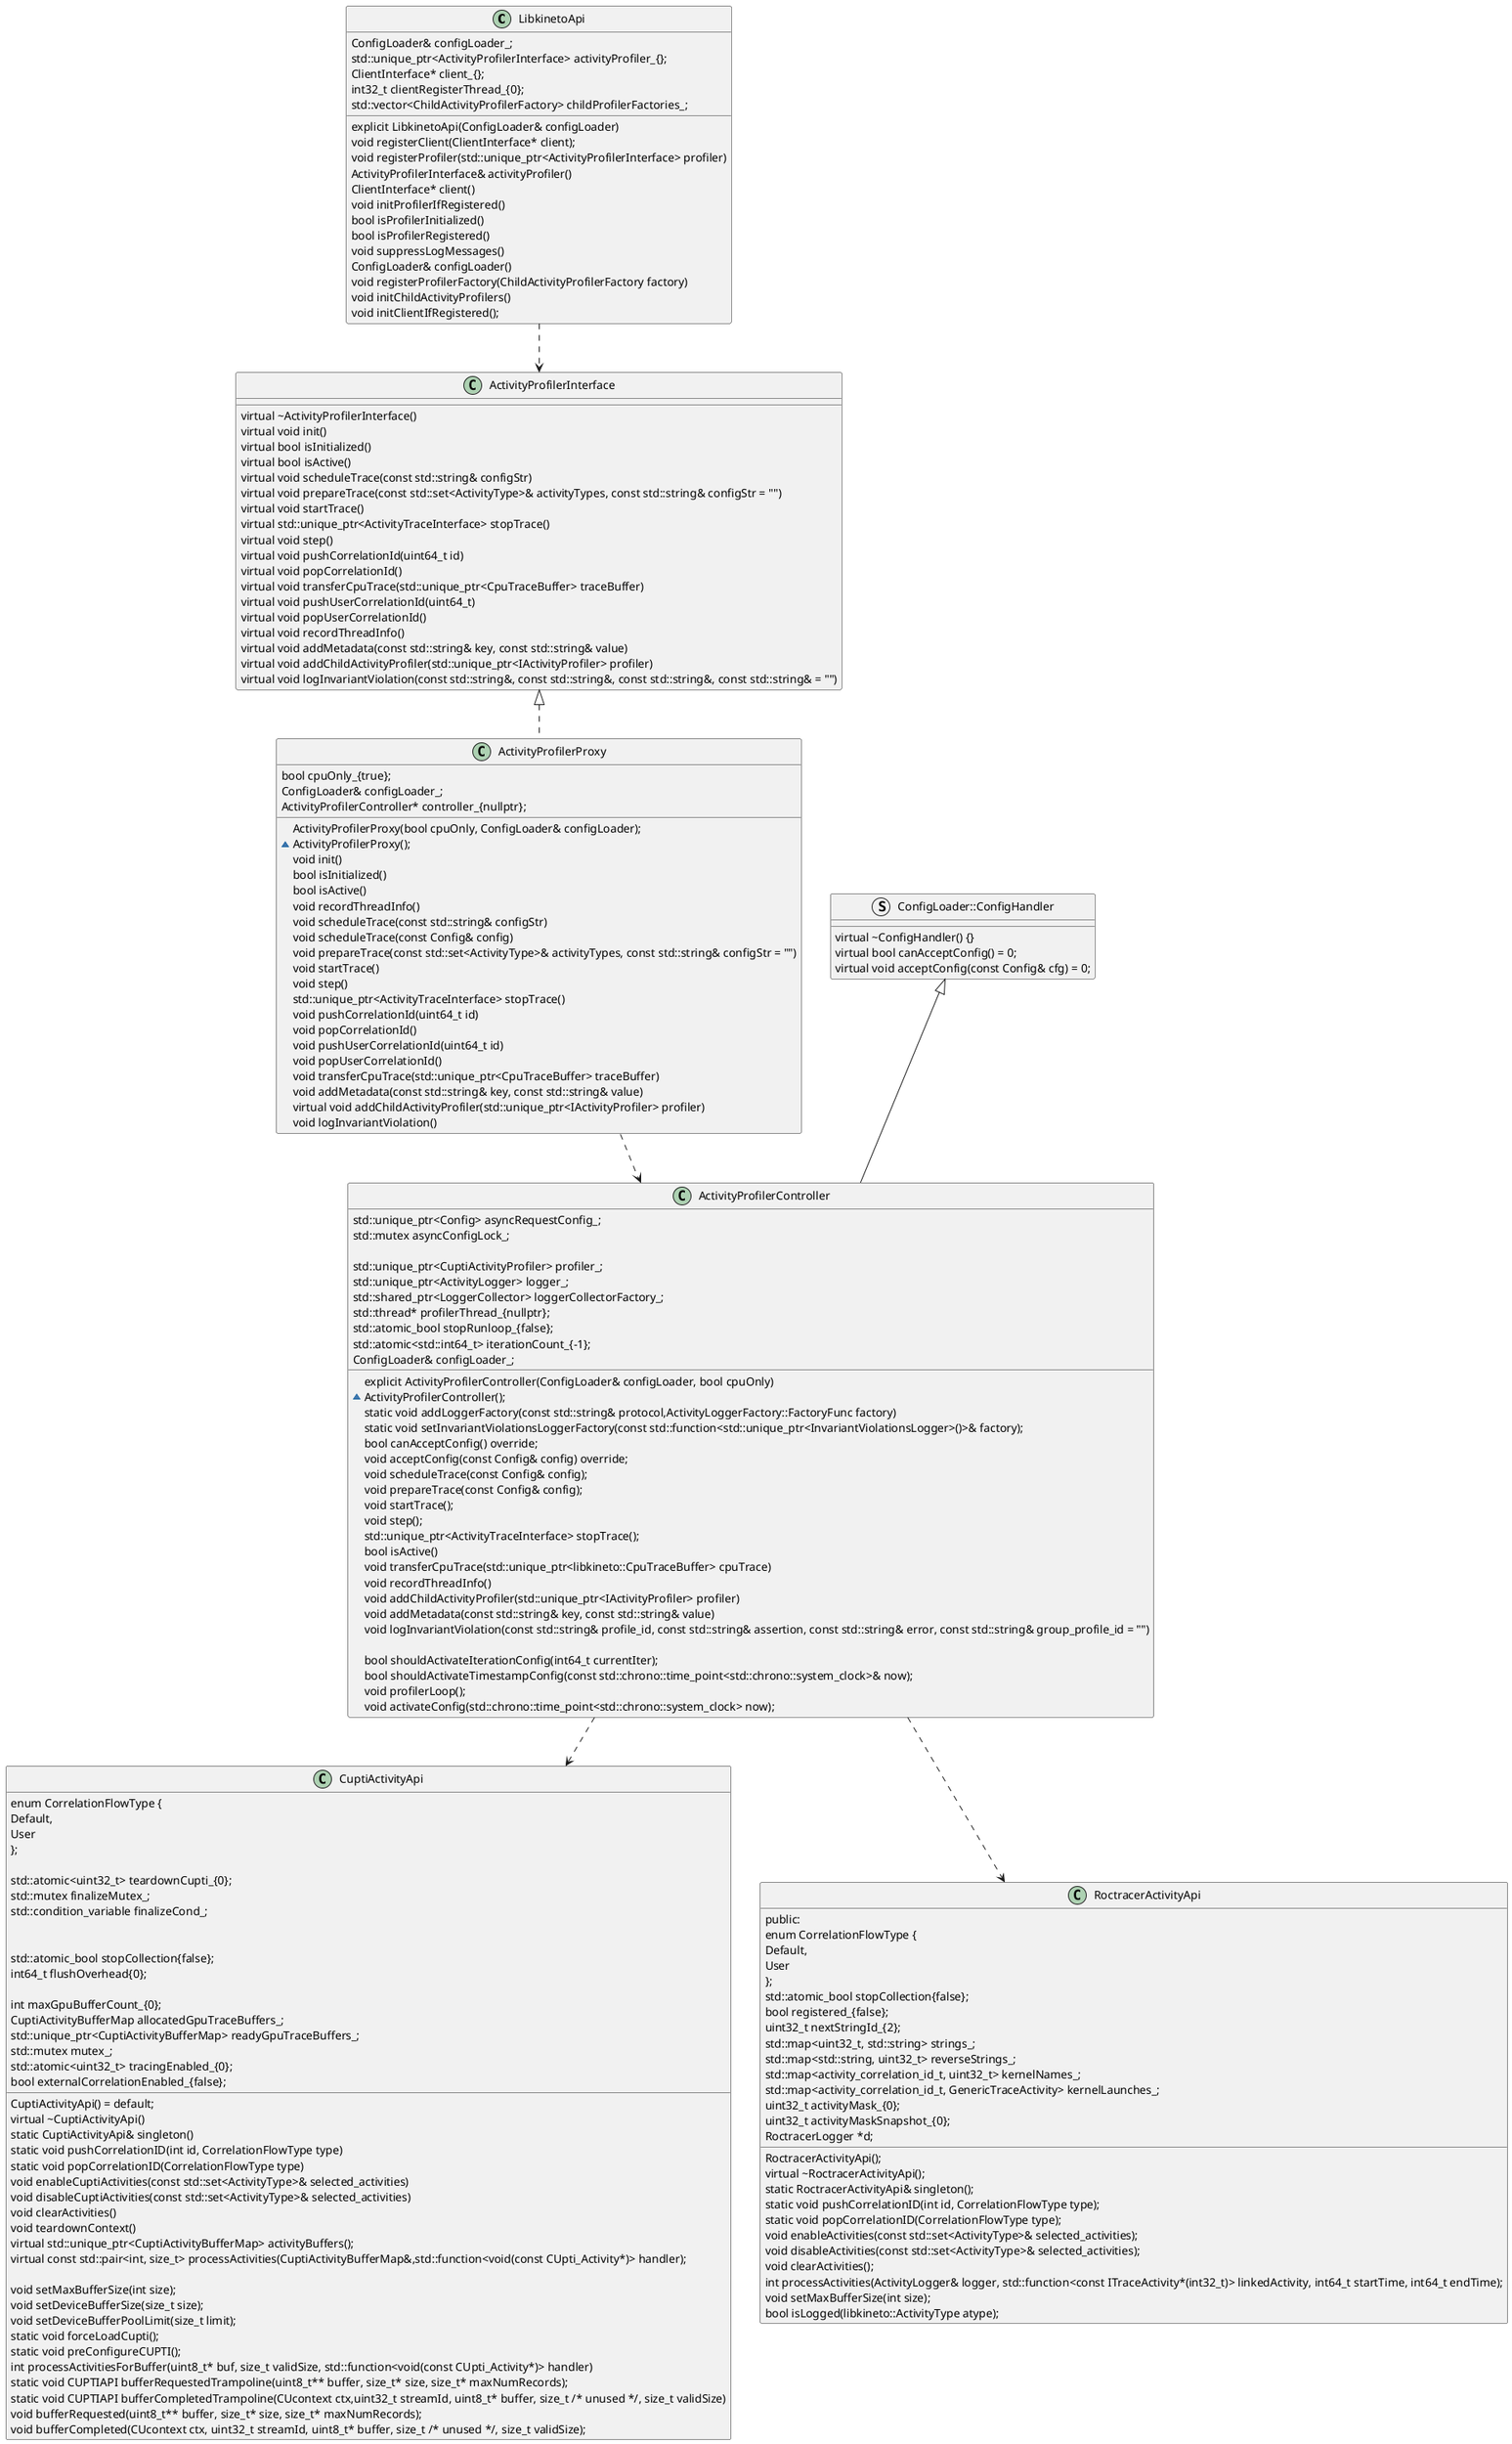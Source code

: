 @startuml
'https://plantuml.com/class-diagram

class LibkinetoApi {
    explicit LibkinetoApi(ConfigLoader& configLoader)
    void registerClient(ClientInterface* client);
    void registerProfiler(std::unique_ptr<ActivityProfilerInterface> profiler)
    ActivityProfilerInterface& activityProfiler()
    ClientInterface* client()
    void initProfilerIfRegistered()
    bool isProfilerInitialized()
    bool isProfilerRegistered()
    void suppressLogMessages()
    ConfigLoader& configLoader()
    void registerProfilerFactory(ChildActivityProfilerFactory factory)
    void initChildActivityProfilers()
    void initClientIfRegistered();

    ConfigLoader& configLoader_;
    std::unique_ptr<ActivityProfilerInterface> activityProfiler_{};
    ClientInterface* client_{};
    int32_t clientRegisterThread_{0};
    std::vector<ChildActivityProfilerFactory> childProfilerFactories_;
}

class ActivityProfilerInterface {
  virtual ~ActivityProfilerInterface()
  virtual void init()
  virtual bool isInitialized()
  virtual bool isActive()
  virtual void scheduleTrace(const std::string& configStr)
  virtual void prepareTrace(const std::set<ActivityType>& activityTypes, const std::string& configStr = "")
  virtual void startTrace()
  virtual std::unique_ptr<ActivityTraceInterface> stopTrace()
  virtual void step()
  virtual void pushCorrelationId(uint64_t id)
  virtual void popCorrelationId()
  virtual void transferCpuTrace(std::unique_ptr<CpuTraceBuffer> traceBuffer)
  virtual void pushUserCorrelationId(uint64_t)
  virtual void popUserCorrelationId()
  virtual void recordThreadInfo()
  virtual void addMetadata(const std::string& key, const std::string& value)
  virtual void addChildActivityProfiler(std::unique_ptr<IActivityProfiler> profiler)
  virtual void logInvariantViolation(const std::string&, const std::string&, const std::string&, const std::string& = "")
}
LibkinetoApi ..> ActivityProfilerInterface

class ActivityProfilerProxy {
    ActivityProfilerProxy(bool cpuOnly, ConfigLoader& configLoader);
    ~ActivityProfilerProxy();
    void init()
    bool isInitialized()
    bool isActive()
    void recordThreadInfo()
    void scheduleTrace(const std::string& configStr)
    void scheduleTrace(const Config& config)
    void prepareTrace(const std::set<ActivityType>& activityTypes, const std::string& configStr = "")
    void startTrace()
    void step()
    std::unique_ptr<ActivityTraceInterface> stopTrace()
    void pushCorrelationId(uint64_t id)
    void popCorrelationId()
    void pushUserCorrelationId(uint64_t id)
    void popUserCorrelationId()
    void transferCpuTrace(std::unique_ptr<CpuTraceBuffer> traceBuffer)
    void addMetadata(const std::string& key, const std::string& value)
    virtual void addChildActivityProfiler(std::unique_ptr<IActivityProfiler> profiler)
    void logInvariantViolation()

    bool cpuOnly_{true};
    ConfigLoader& configLoader_;
    ActivityProfilerController* controller_{nullptr};
}

class ActivityProfilerProxy implements ActivityProfilerInterface

struct ConfigLoader::ConfigHandler {
    virtual ~ConfigHandler() {}
    virtual bool canAcceptConfig() = 0;
    virtual void acceptConfig(const Config& cfg) = 0;
}

class ActivityProfilerController {
    explicit ActivityProfilerController(ConfigLoader& configLoader, bool cpuOnly)
    ~ActivityProfilerController();
    static void addLoggerFactory(const std::string& protocol,ActivityLoggerFactory::FactoryFunc factory)
    static void setInvariantViolationsLoggerFactory(const std::function<std::unique_ptr<InvariantViolationsLogger>()>& factory);
    bool canAcceptConfig() override;
    void acceptConfig(const Config& config) override;
    void scheduleTrace(const Config& config);
    void prepareTrace(const Config& config);
    void startTrace();
    void step();
    std::unique_ptr<ActivityTraceInterface> stopTrace();
    bool isActive()
    void transferCpuTrace(std::unique_ptr<libkineto::CpuTraceBuffer> cpuTrace)
    void recordThreadInfo()
    void addChildActivityProfiler(std::unique_ptr<IActivityProfiler> profiler)
    void addMetadata(const std::string& key, const std::string& value)
    void logInvariantViolation(const std::string& profile_id, const std::string& assertion, const std::string& error, const std::string& group_profile_id = "")

    bool shouldActivateIterationConfig(int64_t currentIter);
    bool shouldActivateTimestampConfig(const std::chrono::time_point<std::chrono::system_clock>& now);
    void profilerLoop();
    void activateConfig(std::chrono::time_point<std::chrono::system_clock> now);
    std::unique_ptr<Config> asyncRequestConfig_;
    std::mutex asyncConfigLock_;

    std::unique_ptr<CuptiActivityProfiler> profiler_;
    std::unique_ptr<ActivityLogger> logger_;
    std::shared_ptr<LoggerCollector> loggerCollectorFactory_;
    std::thread* profilerThread_{nullptr};
    std::atomic_bool stopRunloop_{false};
    std::atomic<std::int64_t> iterationCount_{-1};
    ConfigLoader& configLoader_;
}
class ActivityProfilerController extends ConfigLoader::ConfigHandler

class CuptiActivityApi {
  enum CorrelationFlowType {
    Default,
    User
  };

  std::atomic<uint32_t> teardownCupti_{0};
  std::mutex finalizeMutex_;
  std::condition_variable finalizeCond_;
  CuptiActivityApi() = default;
  virtual ~CuptiActivityApi()
  static CuptiActivityApi& singleton()
  static void pushCorrelationID(int id, CorrelationFlowType type)
  static void popCorrelationID(CorrelationFlowType type)
  void enableCuptiActivities(const std::set<ActivityType>& selected_activities)
  void disableCuptiActivities(const std::set<ActivityType>& selected_activities)
  void clearActivities()
  void teardownContext()
  virtual std::unique_ptr<CuptiActivityBufferMap> activityBuffers();
  virtual const std::pair<int, size_t> processActivities(CuptiActivityBufferMap&,std::function<void(const CUpti_Activity*)> handler);

  void setMaxBufferSize(int size);
  void setDeviceBufferSize(size_t size);
  void setDeviceBufferPoolLimit(size_t limit);

  std::atomic_bool stopCollection{false};
  int64_t flushOverhead{0};
  static void forceLoadCupti();
  static void preConfigureCUPTI();

  int maxGpuBufferCount_{0};
  CuptiActivityBufferMap allocatedGpuTraceBuffers_;
  std::unique_ptr<CuptiActivityBufferMap> readyGpuTraceBuffers_;
  std::mutex mutex_;
  std::atomic<uint32_t> tracingEnabled_{0};
  bool externalCorrelationEnabled_{false};

  int processActivitiesForBuffer(uint8_t* buf, size_t validSize, std::function<void(const CUpti_Activity*)> handler)
  static void CUPTIAPI bufferRequestedTrampoline(uint8_t** buffer, size_t* size, size_t* maxNumRecords);
  static void CUPTIAPI bufferCompletedTrampoline(CUcontext ctx,uint32_t streamId, uint8_t* buffer, size_t /* unused */, size_t validSize)
  void bufferRequested(uint8_t** buffer, size_t* size, size_t* maxNumRecords);
  void bufferCompleted(CUcontext ctx, uint32_t streamId, uint8_t* buffer, size_t /* unused */, size_t validSize);
}
ActivityProfilerController ..> CuptiActivityApi

class RoctracerActivityApi {
 public:
  enum CorrelationFlowType {
    Default,
    User
  };
  RoctracerActivityApi();
  virtual ~RoctracerActivityApi();
  static RoctracerActivityApi& singleton();
  static void pushCorrelationID(int id, CorrelationFlowType type);
  static void popCorrelationID(CorrelationFlowType type);
  void enableActivities(const std::set<ActivityType>& selected_activities);
  void disableActivities(const std::set<ActivityType>& selected_activities);
  void clearActivities();
  int processActivities(ActivityLogger& logger, std::function<const ITraceActivity*(int32_t)> linkedActivity, int64_t startTime, int64_t endTime);
  void setMaxBufferSize(int size);
  std::atomic_bool stopCollection{false};
  bool registered_{false};
  uint32_t nextStringId_{2};
  std::map<uint32_t, std::string> strings_;
  std::map<std::string, uint32_t> reverseStrings_;
  std::map<activity_correlation_id_t, uint32_t> kernelNames_;
  std::map<activity_correlation_id_t, GenericTraceActivity> kernelLaunches_;
  uint32_t activityMask_{0};
  uint32_t activityMaskSnapshot_{0};
  bool isLogged(libkineto::ActivityType atype);
  RoctracerLogger *d;
}

ActivityProfilerController ..> RoctracerActivityApi
ActivityProfilerProxy ..> ActivityProfilerController
@enduml